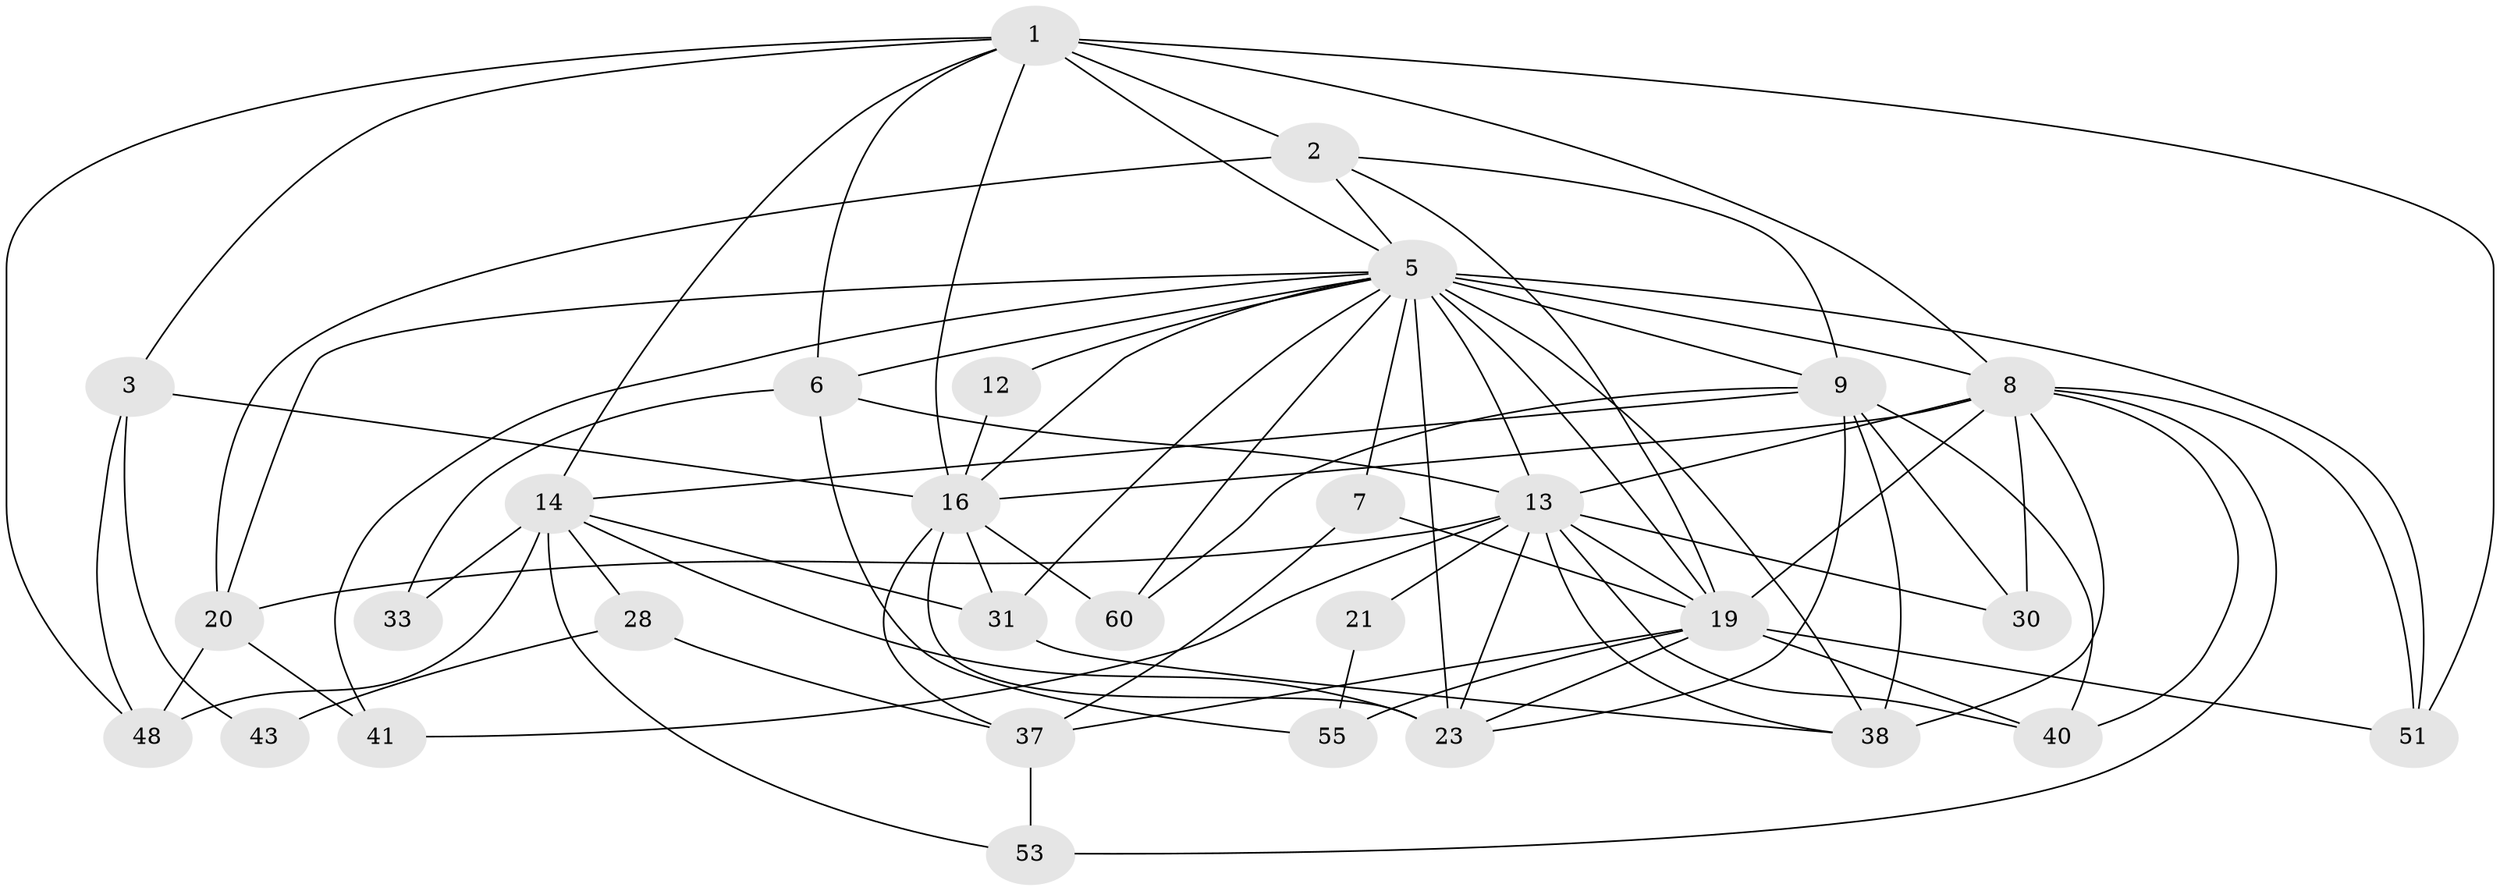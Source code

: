 // original degree distribution, {3: 0.22950819672131148, 4: 0.2786885245901639, 6: 0.14754098360655737, 5: 0.18032786885245902, 2: 0.14754098360655737, 7: 0.01639344262295082}
// Generated by graph-tools (version 1.1) at 2025/15/03/09/25 04:15:01]
// undirected, 30 vertices, 81 edges
graph export_dot {
graph [start="1"]
  node [color=gray90,style=filled];
  1 [super="+49+29"];
  2 [super="+47+4"];
  3 [super="+22"];
  5 [super="+54+10+45"];
  6 [super="+26"];
  7 [super="+11"];
  8 [super="+24"];
  9 [super="+17+61"];
  12;
  13 [super="+15+36"];
  14 [super="+59"];
  16 [super="+32"];
  19 [super="+35+42"];
  20 [super="+50"];
  21;
  23 [super="+56"];
  28;
  30;
  31 [super="+52"];
  33;
  37;
  38 [super="+44"];
  40;
  41;
  43;
  48;
  51;
  53;
  55;
  60;
  1 -- 3;
  1 -- 51;
  1 -- 6;
  1 -- 16 [weight=2];
  1 -- 2 [weight=2];
  1 -- 48;
  1 -- 8;
  1 -- 14;
  1 -- 5 [weight=2];
  2 -- 20;
  2 -- 19;
  2 -- 9;
  2 -- 5;
  3 -- 48;
  3 -- 43;
  3 -- 16;
  5 -- 20;
  5 -- 9;
  5 -- 38 [weight=2];
  5 -- 7;
  5 -- 41;
  5 -- 12;
  5 -- 6;
  5 -- 23 [weight=3];
  5 -- 60;
  5 -- 51;
  5 -- 8;
  5 -- 31;
  5 -- 13 [weight=2];
  5 -- 19;
  5 -- 16;
  6 -- 13;
  6 -- 33;
  6 -- 55;
  7 -- 19;
  7 -- 37;
  8 -- 40;
  8 -- 13;
  8 -- 51;
  8 -- 53;
  8 -- 30;
  8 -- 38;
  8 -- 19;
  8 -- 16;
  9 -- 14;
  9 -- 60;
  9 -- 30;
  9 -- 40;
  9 -- 38;
  9 -- 23;
  12 -- 16;
  13 -- 20;
  13 -- 30;
  13 -- 41;
  13 -- 21;
  13 -- 38;
  13 -- 40;
  13 -- 23;
  13 -- 19 [weight=2];
  14 -- 48 [weight=2];
  14 -- 31;
  14 -- 33;
  14 -- 53;
  14 -- 23;
  14 -- 28;
  16 -- 37;
  16 -- 23;
  16 -- 60;
  16 -- 31;
  19 -- 51;
  19 -- 37;
  19 -- 55;
  19 -- 40;
  19 -- 23;
  20 -- 41;
  20 -- 48;
  21 -- 55;
  28 -- 37;
  28 -- 43;
  31 -- 38;
  37 -- 53;
}
